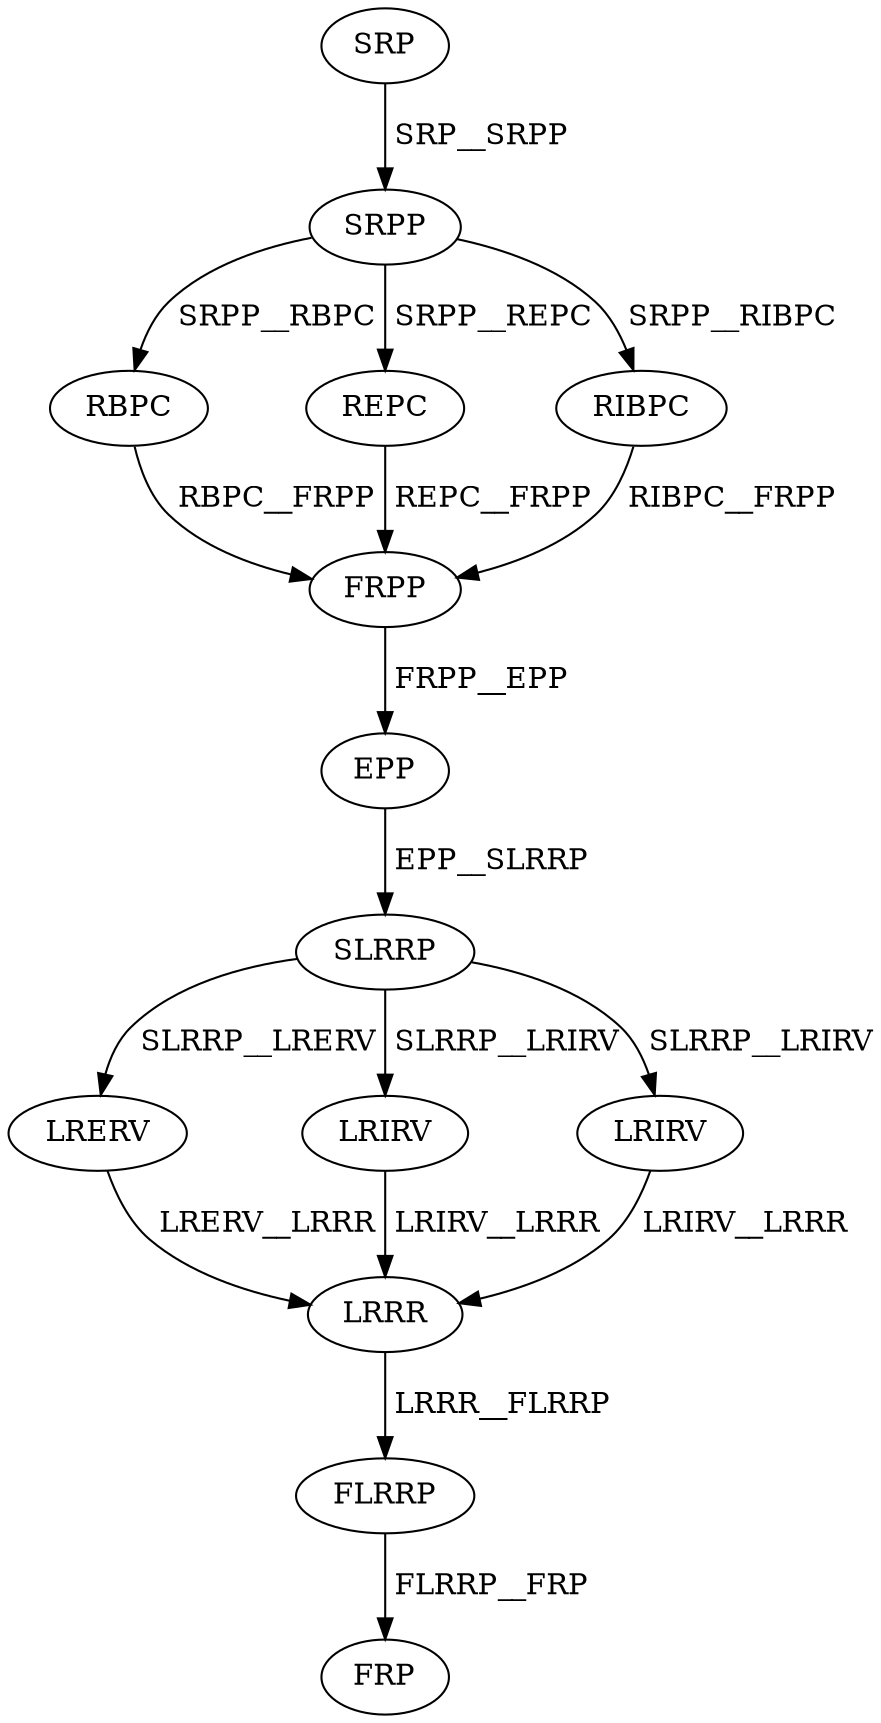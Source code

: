 digraph G { 
1 [label="SRP",color=black,fontcolor=black];
2 [label="SRPP",color=black,fontcolor=black];
3 [label="RBPC",color=black,fontcolor=black];
4 [label="REPC",color=black,fontcolor=black];
5 [label="RIBPC",color=black,fontcolor=black];
6 [label="FRPP",color=black,fontcolor=black];
7 [label="EPP",color=black,fontcolor=black];
8 [label="SLRRP",color=black,fontcolor=black];
9 [label="LRERV",color=black,fontcolor=black];
10 [label="LRIRV",color=black,fontcolor=black];
11 [label="LRIRV",color=black,fontcolor=black];
12 [label="LRRR",color=black,fontcolor=black];
13 [label="FLRRP",color=black,fontcolor=black];
14 [label="FRP",color=black,fontcolor=black];
1->2[label=" SRP__SRPP",color=black,fontcolor=black];
2->3[label=" SRPP__RBPC",color=black,fontcolor=black];
2->4[label=" SRPP__REPC",color=black,fontcolor=black];
2->5[label=" SRPP__RIBPC",color=black,fontcolor=black];
3->6[label=" RBPC__FRPP",color=black,fontcolor=black];
4->6[label=" REPC__FRPP",color=black,fontcolor=black];
5->6[label=" RIBPC__FRPP",color=black,fontcolor=black];
6->7[label=" FRPP__EPP",color=black,fontcolor=black];
7->8[label=" EPP__SLRRP",color=black,fontcolor=black];
8->9[label=" SLRRP__LRERV",color=black,fontcolor=black];
8->10[label=" SLRRP__LRIRV",color=black,fontcolor=black];
8->11[label=" SLRRP__LRIRV",color=black,fontcolor=black];
9->12[label=" LRERV__LRRR",color=black,fontcolor=black];
10->12[label=" LRIRV__LRRR",color=black,fontcolor=black];
11->12[label=" LRIRV__LRRR",color=black,fontcolor=black];
12->13[label=" LRRR__FLRRP",color=black,fontcolor=black];
13->14[label=" FLRRP__FRP",color=black,fontcolor=black];
}
